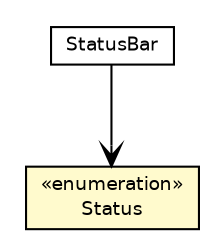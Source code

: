 #!/usr/local/bin/dot
#
# Class diagram 
# Generated by UmlGraph version 4.6 (http://www.spinellis.gr/sw/umlgraph)
#

digraph G {
	edge [fontname="Helvetica",fontsize=10,labelfontname="Helvetica",labelfontsize=10];
	node [fontname="Helvetica",fontsize=10,shape=plaintext];
	// com.googlecode.npuzzle.npuzzleui.StatusBar
	c1284 [label=<<table border="0" cellborder="1" cellspacing="0" cellpadding="2" port="p" href="./StatusBar.html">
		<tr><td><table border="0" cellspacing="0" cellpadding="1">
			<tr><td> StatusBar </td></tr>
		</table></td></tr>
		</table>>, fontname="Helvetica", fontcolor="black", fontsize=9.0];
	// com.googlecode.npuzzle.npuzzleui.StatusBar.Status
	c1285 [label=<<table border="0" cellborder="1" cellspacing="0" cellpadding="2" port="p" bgcolor="lemonChiffon" href="./StatusBar.Status.html">
		<tr><td><table border="0" cellspacing="0" cellpadding="1">
			<tr><td> &laquo;enumeration&raquo; </td></tr>
			<tr><td> Status </td></tr>
		</table></td></tr>
		</table>>, fontname="Helvetica", fontcolor="black", fontsize=9.0];
	// com.googlecode.npuzzle.npuzzleui.StatusBar NAVASSOC com.googlecode.npuzzle.npuzzleui.StatusBar.Status
	c1284:p -> c1285:p [taillabel="", label="", headlabel="", fontname="Helvetica", fontcolor="black", fontsize=10.0, color="black", arrowhead=open];
}

